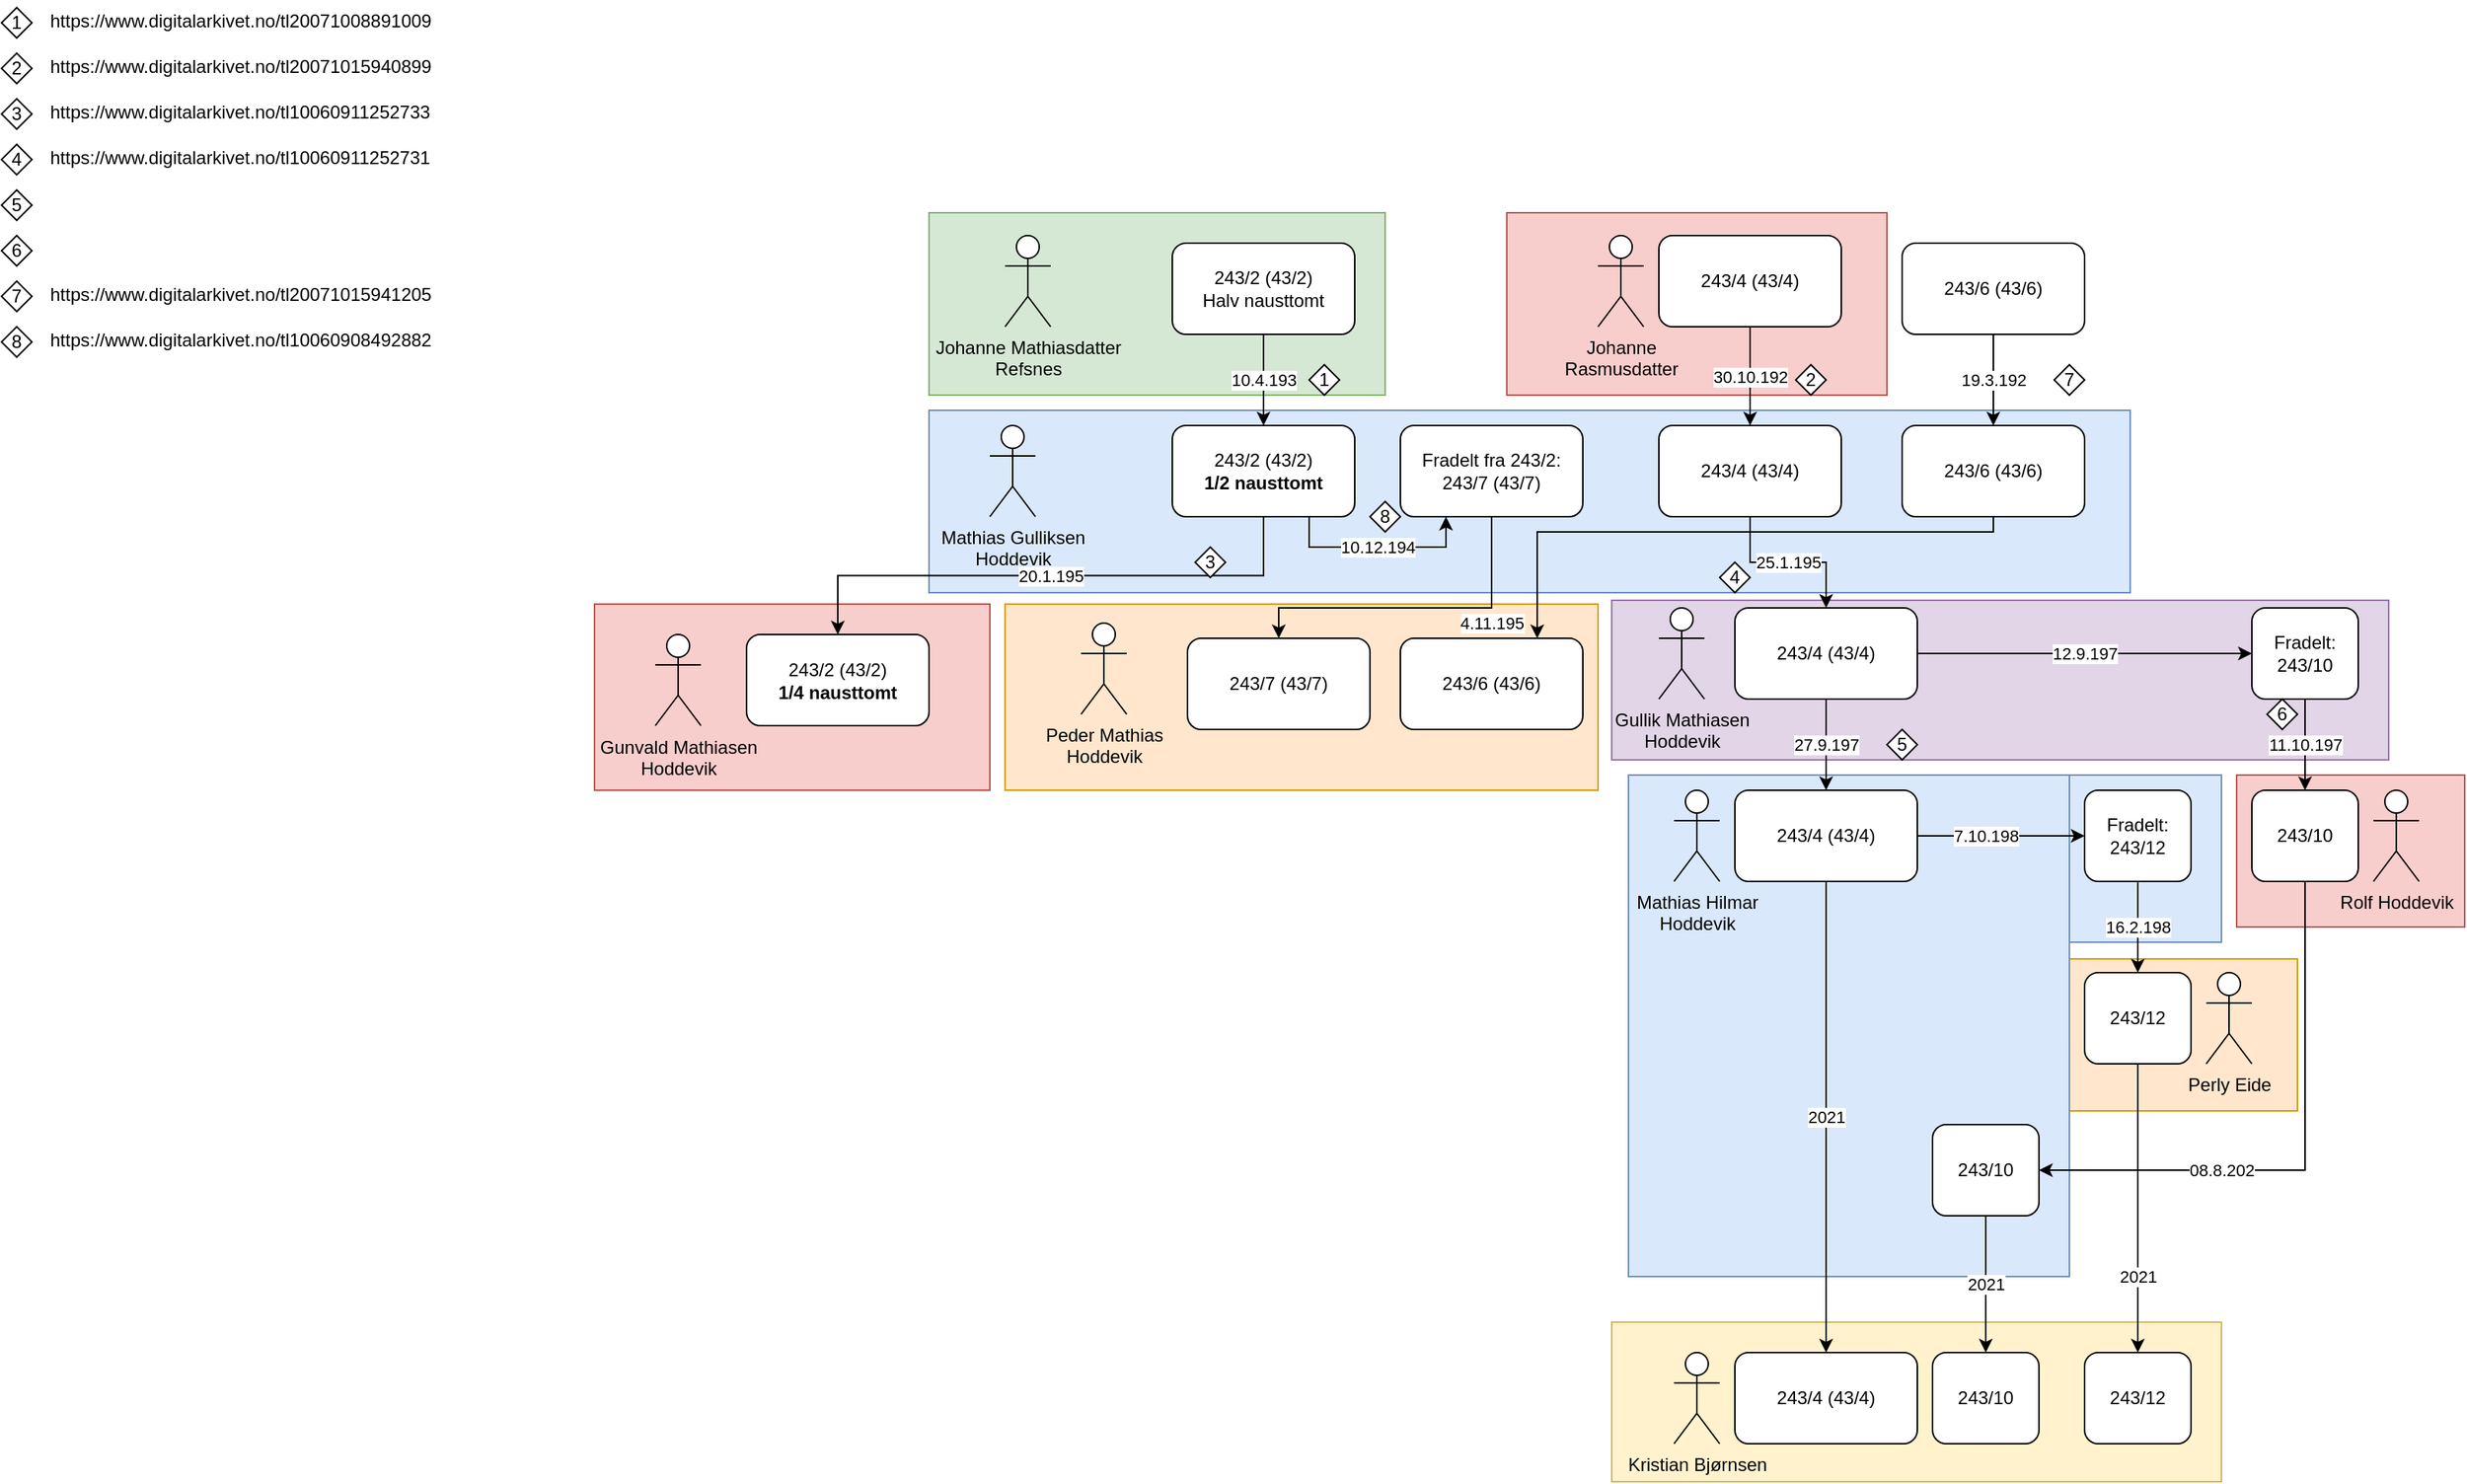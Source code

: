 <mxfile version="15.9.1" type="github"><diagram id="VGcnwYesqyml9V21zU-Q" name="Page-1"><mxGraphModel dx="2523" dy="1985" grid="1" gridSize="10" guides="1" tooltips="1" connect="1" arrows="1" fold="1" page="1" pageScale="1" pageWidth="850" pageHeight="1100" math="0" shadow="0"><root><mxCell id="0"/><mxCell id="1" parent="0"/><mxCell id="aPMgfKsd6XD0Kq4_QEnX-32" value="" style="rounded=0;whiteSpace=wrap;html=1;fillColor=#f8cecc;strokeColor=#b85450;" vertex="1" parent="1"><mxGeometry x="20" y="337.5" width="260" height="122.5" as="geometry"/></mxCell><mxCell id="aPMgfKsd6XD0Kq4_QEnX-31" value="" style="rounded=0;whiteSpace=wrap;html=1;fillColor=#ffe6cc;strokeColor=#d79b00;" vertex="1" parent="1"><mxGeometry x="290" y="337.5" width="390" height="122.5" as="geometry"/></mxCell><mxCell id="aPMgfKsd6XD0Kq4_QEnX-22" value="" style="rounded=0;whiteSpace=wrap;html=1;fillColor=#fff2cc;strokeColor=#d6b656;" vertex="1" parent="1"><mxGeometry x="689" y="810" width="401" height="105" as="geometry"/></mxCell><mxCell id="aPMgfKsd6XD0Kq4_QEnX-21" value="" style="rounded=0;whiteSpace=wrap;html=1;fillColor=#ffe6cc;strokeColor=#d79b00;" vertex="1" parent="1"><mxGeometry x="990" y="571" width="150" height="100" as="geometry"/></mxCell><mxCell id="aPMgfKsd6XD0Kq4_QEnX-20" value="" style="rounded=0;whiteSpace=wrap;html=1;fillColor=#f8cecc;strokeColor=#b85450;" vertex="1" parent="1"><mxGeometry x="1100" y="450" width="150" height="100" as="geometry"/></mxCell><mxCell id="aPMgfKsd6XD0Kq4_QEnX-19" value="" style="rounded=0;whiteSpace=wrap;html=1;fillColor=#e1d5e7;strokeColor=#9673a6;" vertex="1" parent="1"><mxGeometry x="689" y="335" width="511" height="105" as="geometry"/></mxCell><mxCell id="aPMgfKsd6XD0Kq4_QEnX-18" value="" style="rounded=0;whiteSpace=wrap;html=1;fillColor=#dae8fc;strokeColor=#6c8ebf;" vertex="1" parent="1"><mxGeometry x="990" y="450" width="100" height="110" as="geometry"/></mxCell><mxCell id="aPMgfKsd6XD0Kq4_QEnX-17" value="" style="rounded=0;whiteSpace=wrap;html=1;fillColor=#dae8fc;strokeColor=#6c8ebf;" vertex="1" parent="1"><mxGeometry x="240" y="210" width="790" height="120" as="geometry"/></mxCell><mxCell id="aPMgfKsd6XD0Kq4_QEnX-16" value="" style="rounded=0;whiteSpace=wrap;html=1;fillColor=#f8cecc;strokeColor=#b85450;" vertex="1" parent="1"><mxGeometry x="620" y="80" width="250" height="120" as="geometry"/></mxCell><mxCell id="aPMgfKsd6XD0Kq4_QEnX-15" value="" style="rounded=0;whiteSpace=wrap;html=1;fillColor=#d5e8d4;strokeColor=#82b366;" vertex="1" parent="1"><mxGeometry x="240" y="80" width="300" height="120" as="geometry"/></mxCell><mxCell id="aPMgfKsd6XD0Kq4_QEnX-14" value="" style="rounded=0;whiteSpace=wrap;html=1;fillColor=#dae8fc;strokeColor=#6c8ebf;" vertex="1" parent="1"><mxGeometry x="700" y="450" width="290" height="330" as="geometry"/></mxCell><mxCell id="n3LIBNpig3P7wFcRrK4--1" value="Mathias Gulliksen&lt;br&gt;Hoddevik" style="shape=umlActor;verticalLabelPosition=bottom;verticalAlign=top;html=1;outlineConnect=0;" parent="1" vertex="1"><mxGeometry x="280" y="220" width="30" height="60" as="geometry"/></mxCell><mxCell id="n3LIBNpig3P7wFcRrK4--10" value="25.1.195" style="edgeStyle=orthogonalEdgeStyle;rounded=0;orthogonalLoop=1;jettySize=auto;html=1;exitX=0.5;exitY=1;exitDx=0;exitDy=0;entryX=0.5;entryY=0;entryDx=0;entryDy=0;fillColor=#FF0000;" parent="1" source="n3LIBNpig3P7wFcRrK4--3" target="n3LIBNpig3P7wFcRrK4--9" edge="1"><mxGeometry relative="1" as="geometry"/></mxCell><mxCell id="n3LIBNpig3P7wFcRrK4--3" value="&lt;div&gt;243/4 (43/4)&lt;/div&gt;" style="rounded=1;whiteSpace=wrap;html=1;" parent="1" vertex="1"><mxGeometry x="720" y="220" width="120" height="60" as="geometry"/></mxCell><mxCell id="n3LIBNpig3P7wFcRrK4--8" value="Gunvald Mathiasen&lt;br&gt;Hoddevik" style="shape=umlActor;verticalLabelPosition=bottom;verticalAlign=top;html=1;outlineConnect=0;" parent="1" vertex="1"><mxGeometry x="60" y="357.5" width="30" height="60" as="geometry"/></mxCell><mxCell id="n3LIBNpig3P7wFcRrK4--22" value="27.9.197" style="edgeStyle=orthogonalEdgeStyle;rounded=0;orthogonalLoop=1;jettySize=auto;html=1;exitX=0.5;exitY=1;exitDx=0;exitDy=0;entryX=0.5;entryY=0;entryDx=0;entryDy=0;" parent="1" source="n3LIBNpig3P7wFcRrK4--9" target="n3LIBNpig3P7wFcRrK4--21" edge="1"><mxGeometry relative="1" as="geometry"/></mxCell><mxCell id="n3LIBNpig3P7wFcRrK4--9" value="&lt;div&gt;243/4 (43/4)&lt;/div&gt;" style="rounded=1;whiteSpace=wrap;html=1;" parent="1" vertex="1"><mxGeometry x="770" y="340" width="120" height="60" as="geometry"/></mxCell><mxCell id="n3LIBNpig3P7wFcRrK4--11" value="Gullik Mathiasen&lt;br&gt;Hoddevik" style="shape=umlActor;verticalLabelPosition=bottom;verticalAlign=top;html=1;outlineConnect=0;" parent="1" vertex="1"><mxGeometry x="720" y="340" width="30" height="60" as="geometry"/></mxCell><mxCell id="n3LIBNpig3P7wFcRrK4--14" value="&lt;div&gt;243/2 (43/2)&lt;/div&gt;&lt;b&gt;1/4 nausttomt&lt;/b&gt;" style="rounded=1;whiteSpace=wrap;html=1;" parent="1" vertex="1"><mxGeometry x="120" y="357.5" width="120" height="60" as="geometry"/></mxCell><mxCell id="n3LIBNpig3P7wFcRrK4--78" value="10.4.193" style="edgeStyle=orthogonalEdgeStyle;rounded=0;orthogonalLoop=1;jettySize=auto;html=1;exitX=0.5;exitY=1;exitDx=0;exitDy=0;entryX=0.5;entryY=0;entryDx=0;entryDy=0;fillColor=#FF0000;" parent="1" source="n3LIBNpig3P7wFcRrK4--15" target="n3LIBNpig3P7wFcRrK4--16" edge="1"><mxGeometry relative="1" as="geometry"/></mxCell><mxCell id="n3LIBNpig3P7wFcRrK4--15" value="&lt;div&gt;243/2 (43/2)&lt;/div&gt;&lt;div&gt;Halv nausttomt&lt;br&gt;&lt;/div&gt;" style="rounded=1;whiteSpace=wrap;html=1;" parent="1" vertex="1"><mxGeometry x="400" y="100" width="120" height="60" as="geometry"/></mxCell><mxCell id="n3LIBNpig3P7wFcRrK4--66" value="20.1.195" style="edgeStyle=orthogonalEdgeStyle;rounded=0;orthogonalLoop=1;jettySize=auto;html=1;exitX=0.5;exitY=1;exitDx=0;exitDy=0;entryX=0.5;entryY=0;entryDx=0;entryDy=0;fillColor=#FF0000;" parent="1" source="n3LIBNpig3P7wFcRrK4--16" target="n3LIBNpig3P7wFcRrK4--14" edge="1"><mxGeometry relative="1" as="geometry"/></mxCell><mxCell id="aPMgfKsd6XD0Kq4_QEnX-5" value="10.12.194" style="edgeStyle=orthogonalEdgeStyle;rounded=0;orthogonalLoop=1;jettySize=auto;html=1;exitX=0.75;exitY=1;exitDx=0;exitDy=0;entryX=0.25;entryY=1;entryDx=0;entryDy=0;" edge="1" parent="1" source="n3LIBNpig3P7wFcRrK4--16" target="aPMgfKsd6XD0Kq4_QEnX-3"><mxGeometry relative="1" as="geometry"><Array as="points"><mxPoint x="490" y="300"/><mxPoint x="580" y="300"/></Array></mxGeometry></mxCell><mxCell id="n3LIBNpig3P7wFcRrK4--16" value="&lt;div&gt;243/2 (43/2)&lt;/div&gt;&lt;div&gt;&lt;b&gt;1/2 nausttomt&lt;/b&gt;&lt;br&gt;&lt;/div&gt;" style="rounded=1;whiteSpace=wrap;html=1;" parent="1" vertex="1"><mxGeometry x="400" y="220" width="120" height="60" as="geometry"/></mxCell><mxCell id="n3LIBNpig3P7wFcRrK4--17" value="Mathias Hilmar&lt;br&gt;Hoddevik" style="shape=umlActor;verticalLabelPosition=bottom;verticalAlign=top;html=1;outlineConnect=0;" parent="1" vertex="1"><mxGeometry x="730" y="460" width="30" height="60" as="geometry"/></mxCell><mxCell id="n3LIBNpig3P7wFcRrK4--18" value="Kristian Bjørnsen" style="shape=umlActor;verticalLabelPosition=bottom;verticalAlign=top;html=1;outlineConnect=0;" parent="1" vertex="1"><mxGeometry x="730" y="830" width="30" height="60" as="geometry"/></mxCell><mxCell id="n3LIBNpig3P7wFcRrK4--19" value="&lt;div&gt;243/4 (43/4)&lt;/div&gt;" style="rounded=1;whiteSpace=wrap;html=1;" parent="1" vertex="1"><mxGeometry x="770" y="830" width="120" height="60" as="geometry"/></mxCell><mxCell id="n3LIBNpig3P7wFcRrK4--26" value="12.9.197" style="edgeStyle=orthogonalEdgeStyle;rounded=0;orthogonalLoop=1;jettySize=auto;html=1;exitX=1;exitY=0.5;exitDx=0;exitDy=0;entryX=0;entryY=0.5;entryDx=0;entryDy=0;" parent="1" source="n3LIBNpig3P7wFcRrK4--9" target="n3LIBNpig3P7wFcRrK4--24" edge="1"><mxGeometry relative="1" as="geometry"><Array as="points"><mxPoint x="910" y="370"/><mxPoint x="910" y="370"/></Array></mxGeometry></mxCell><mxCell id="n3LIBNpig3P7wFcRrK4--27" value="7.10.198" style="edgeStyle=orthogonalEdgeStyle;rounded=0;orthogonalLoop=1;jettySize=auto;html=1;exitX=1;exitY=0.5;exitDx=0;exitDy=0;entryX=0;entryY=0.5;entryDx=0;entryDy=0;" parent="1" source="n3LIBNpig3P7wFcRrK4--21" target="n3LIBNpig3P7wFcRrK4--25" edge="1"><mxGeometry x="-0.185" relative="1" as="geometry"><Array as="points"><mxPoint x="940" y="490"/><mxPoint x="940" y="490"/></Array><mxPoint as="offset"/></mxGeometry></mxCell><mxCell id="n3LIBNpig3P7wFcRrK4--21" value="&lt;div&gt;243/4 (43/4)&lt;/div&gt;" style="rounded=1;whiteSpace=wrap;html=1;" parent="1" vertex="1"><mxGeometry x="770" y="460" width="120" height="60" as="geometry"/></mxCell><mxCell id="n3LIBNpig3P7wFcRrK4--37" value="11.10.197" style="edgeStyle=orthogonalEdgeStyle;rounded=0;orthogonalLoop=1;jettySize=auto;html=1;exitX=0.5;exitY=1;exitDx=0;exitDy=0;entryX=0.5;entryY=0;entryDx=0;entryDy=0;" parent="1" source="n3LIBNpig3P7wFcRrK4--24" target="n3LIBNpig3P7wFcRrK4--36" edge="1"><mxGeometry relative="1" as="geometry"/></mxCell><mxCell id="n3LIBNpig3P7wFcRrK4--24" value="Fradelt:&lt;br&gt;243/10" style="rounded=1;whiteSpace=wrap;html=1;" parent="1" vertex="1"><mxGeometry x="1110" y="340" width="70" height="60" as="geometry"/></mxCell><mxCell id="n3LIBNpig3P7wFcRrK4--40" value="16.2.198" style="edgeStyle=orthogonalEdgeStyle;rounded=0;orthogonalLoop=1;jettySize=auto;html=1;exitX=0.5;exitY=1;exitDx=0;exitDy=0;entryX=0.5;entryY=0;entryDx=0;entryDy=0;" parent="1" source="n3LIBNpig3P7wFcRrK4--25" target="n3LIBNpig3P7wFcRrK4--39" edge="1"><mxGeometry relative="1" as="geometry"/></mxCell><mxCell id="n3LIBNpig3P7wFcRrK4--25" value="Fradelt:&lt;br&gt;243/12" style="rounded=1;whiteSpace=wrap;html=1;" parent="1" vertex="1"><mxGeometry x="1000" y="460" width="70" height="60" as="geometry"/></mxCell><mxCell id="n3LIBNpig3P7wFcRrK4--32" value="Perly Eide" style="shape=umlActor;verticalLabelPosition=bottom;verticalAlign=top;html=1;outlineConnect=0;" parent="1" vertex="1"><mxGeometry x="1080" y="580" width="30" height="60" as="geometry"/></mxCell><mxCell id="n3LIBNpig3P7wFcRrK4--35" value="Rolf Hoddevik" style="shape=umlActor;verticalLabelPosition=bottom;verticalAlign=top;html=1;outlineConnect=0;" parent="1" vertex="1"><mxGeometry x="1190" y="460" width="30" height="60" as="geometry"/></mxCell><mxCell id="n3LIBNpig3P7wFcRrK4--47" value="08.8.202" style="edgeStyle=orthogonalEdgeStyle;rounded=0;orthogonalLoop=1;jettySize=auto;html=1;exitX=0.5;exitY=1;exitDx=0;exitDy=0;entryX=1;entryY=0.5;entryDx=0;entryDy=0;" parent="1" source="n3LIBNpig3P7wFcRrK4--36" target="n3LIBNpig3P7wFcRrK4--46" edge="1"><mxGeometry x="0.343" relative="1" as="geometry"><mxPoint as="offset"/></mxGeometry></mxCell><mxCell id="n3LIBNpig3P7wFcRrK4--36" value="243/10" style="rounded=1;whiteSpace=wrap;html=1;" parent="1" vertex="1"><mxGeometry x="1110" y="460" width="70" height="60" as="geometry"/></mxCell><mxCell id="n3LIBNpig3P7wFcRrK4--53" value="2021" style="edgeStyle=orthogonalEdgeStyle;rounded=0;orthogonalLoop=1;jettySize=auto;html=1;exitX=0.5;exitY=1;exitDx=0;exitDy=0;entryX=0.5;entryY=0;entryDx=0;entryDy=0;" parent="1" source="n3LIBNpig3P7wFcRrK4--39" target="n3LIBNpig3P7wFcRrK4--49" edge="1"><mxGeometry x="0.474" relative="1" as="geometry"><mxPoint as="offset"/></mxGeometry></mxCell><mxCell id="n3LIBNpig3P7wFcRrK4--39" value="243/12" style="rounded=1;whiteSpace=wrap;html=1;" parent="1" vertex="1"><mxGeometry x="1000" y="580" width="70" height="60" as="geometry"/></mxCell><mxCell id="n3LIBNpig3P7wFcRrK4--51" value="2021" style="edgeStyle=orthogonalEdgeStyle;rounded=0;orthogonalLoop=1;jettySize=auto;html=1;exitX=0.5;exitY=1;exitDx=0;exitDy=0;entryX=0.5;entryY=0;entryDx=0;entryDy=0;" parent="1" source="n3LIBNpig3P7wFcRrK4--21" target="n3LIBNpig3P7wFcRrK4--19" edge="1"><mxGeometry relative="1" as="geometry"><mxPoint x="830.0" y="740" as="sourcePoint"/></mxGeometry></mxCell><mxCell id="n3LIBNpig3P7wFcRrK4--52" value="2021" style="edgeStyle=orthogonalEdgeStyle;rounded=0;orthogonalLoop=1;jettySize=auto;html=1;exitX=0.5;exitY=1;exitDx=0;exitDy=0;entryX=0.5;entryY=0;entryDx=0;entryDy=0;" parent="1" source="n3LIBNpig3P7wFcRrK4--46" target="n3LIBNpig3P7wFcRrK4--48" edge="1"><mxGeometry relative="1" as="geometry"/></mxCell><mxCell id="n3LIBNpig3P7wFcRrK4--46" value="243/10" style="rounded=1;whiteSpace=wrap;html=1;" parent="1" vertex="1"><mxGeometry x="900" y="680" width="70" height="60" as="geometry"/></mxCell><mxCell id="n3LIBNpig3P7wFcRrK4--48" value="243/10" style="rounded=1;whiteSpace=wrap;html=1;" parent="1" vertex="1"><mxGeometry x="900" y="830" width="70" height="60" as="geometry"/></mxCell><mxCell id="n3LIBNpig3P7wFcRrK4--49" value="243/12" style="rounded=1;whiteSpace=wrap;html=1;" parent="1" vertex="1"><mxGeometry x="1000" y="830" width="70" height="60" as="geometry"/></mxCell><mxCell id="aPMgfKsd6XD0Kq4_QEnX-30" style="edgeStyle=orthogonalEdgeStyle;rounded=0;orthogonalLoop=1;jettySize=auto;html=1;exitX=0.5;exitY=1;exitDx=0;exitDy=0;entryX=0.75;entryY=0;entryDx=0;entryDy=0;" edge="1" parent="1" source="n3LIBNpig3P7wFcRrK4--60" target="aPMgfKsd6XD0Kq4_QEnX-28"><mxGeometry relative="1" as="geometry"><Array as="points"><mxPoint x="940" y="290"/><mxPoint x="640" y="290"/></Array></mxGeometry></mxCell><mxCell id="n3LIBNpig3P7wFcRrK4--60" value="&lt;div&gt;243/6 (43/6)&lt;/div&gt;" style="rounded=1;whiteSpace=wrap;html=1;" parent="1" vertex="1"><mxGeometry x="880" y="220" width="120" height="60" as="geometry"/></mxCell><mxCell id="n3LIBNpig3P7wFcRrK4--74" value="Johanne&lt;br&gt;Rasmusdatter" style="shape=umlActor;verticalLabelPosition=bottom;verticalAlign=top;html=1;outlineConnect=0;" parent="1" vertex="1"><mxGeometry x="680" y="95" width="30" height="60" as="geometry"/></mxCell><mxCell id="n3LIBNpig3P7wFcRrK4--76" value="30.10.192" style="edgeStyle=orthogonalEdgeStyle;rounded=0;orthogonalLoop=1;jettySize=auto;html=1;exitX=0.5;exitY=1;exitDx=0;exitDy=0;entryX=0.5;entryY=0;entryDx=0;entryDy=0;fillColor=#FF0000;" parent="1" source="n3LIBNpig3P7wFcRrK4--75" target="n3LIBNpig3P7wFcRrK4--3" edge="1"><mxGeometry relative="1" as="geometry"/></mxCell><mxCell id="n3LIBNpig3P7wFcRrK4--75" value="&lt;div&gt;243/4 (43/4)&lt;/div&gt;" style="rounded=1;whiteSpace=wrap;html=1;" parent="1" vertex="1"><mxGeometry x="720" y="95" width="120" height="60" as="geometry"/></mxCell><mxCell id="n3LIBNpig3P7wFcRrK4--77" value="Johanne Mathiasdatter&lt;br&gt;Refsnes" style="shape=umlActor;verticalLabelPosition=bottom;verticalAlign=top;html=1;outlineConnect=0;" parent="1" vertex="1"><mxGeometry x="290" y="95" width="30" height="60" as="geometry"/></mxCell><mxCell id="n3LIBNpig3P7wFcRrK4--83" value="1" style="whiteSpace=wrap;html=1;shape=mxgraph.basic.octagon2;align=center;verticalAlign=middle;dx=15;" parent="1" vertex="1"><mxGeometry x="490" y="180" width="20" height="20" as="geometry"/></mxCell><mxCell id="n3LIBNpig3P7wFcRrK4--84" value="2" style="whiteSpace=wrap;html=1;shape=mxgraph.basic.octagon2;align=center;verticalAlign=middle;dx=15;" parent="1" vertex="1"><mxGeometry x="810" y="180" width="20" height="20" as="geometry"/></mxCell><mxCell id="n3LIBNpig3P7wFcRrK4--85" value="3" style="whiteSpace=wrap;html=1;shape=mxgraph.basic.octagon2;align=center;verticalAlign=middle;dx=15;" parent="1" vertex="1"><mxGeometry x="415" y="300" width="20" height="20" as="geometry"/></mxCell><mxCell id="n3LIBNpig3P7wFcRrK4--86" value="4" style="whiteSpace=wrap;html=1;shape=mxgraph.basic.octagon2;align=center;verticalAlign=middle;dx=5;" parent="1" vertex="1"><mxGeometry x="760" y="310" width="20" height="20" as="geometry"/></mxCell><mxCell id="n3LIBNpig3P7wFcRrK4--87" value="5" style="whiteSpace=wrap;html=1;shape=mxgraph.basic.octagon2;align=center;verticalAlign=middle;dx=15;" parent="1" vertex="1"><mxGeometry x="870" y="420" width="20" height="20" as="geometry"/></mxCell><mxCell id="n3LIBNpig3P7wFcRrK4--88" value="6" style="whiteSpace=wrap;html=1;shape=mxgraph.basic.octagon2;align=center;verticalAlign=middle;dx=15;" parent="1" vertex="1"><mxGeometry x="1120" y="400" width="20" height="20" as="geometry"/></mxCell><mxCell id="n3LIBNpig3P7wFcRrK4--89" value="1" style="whiteSpace=wrap;html=1;shape=mxgraph.basic.octagon2;align=center;verticalAlign=middle;dx=15;" parent="1" vertex="1"><mxGeometry x="-370" y="-55" width="20" height="20" as="geometry"/></mxCell><mxCell id="n3LIBNpig3P7wFcRrK4--90" value="2" style="whiteSpace=wrap;html=1;shape=mxgraph.basic.octagon2;align=center;verticalAlign=middle;dx=15;" parent="1" vertex="1"><mxGeometry x="-370" y="-25" width="20" height="20" as="geometry"/></mxCell><mxCell id="n3LIBNpig3P7wFcRrK4--93" value="3" style="whiteSpace=wrap;html=1;shape=mxgraph.basic.octagon2;align=center;verticalAlign=middle;dx=15;" parent="1" vertex="1"><mxGeometry x="-370" y="5" width="20" height="20" as="geometry"/></mxCell><mxCell id="n3LIBNpig3P7wFcRrK4--95" value="5" style="whiteSpace=wrap;html=1;shape=mxgraph.basic.octagon2;align=center;verticalAlign=middle;dx=15;" parent="1" vertex="1"><mxGeometry x="-370" y="65" width="20" height="20" as="geometry"/></mxCell><mxCell id="n3LIBNpig3P7wFcRrK4--96" value="4" style="whiteSpace=wrap;html=1;shape=mxgraph.basic.octagon2;align=center;verticalAlign=middle;dx=5;" parent="1" vertex="1"><mxGeometry x="-370" y="35" width="20" height="20" as="geometry"/></mxCell><UserObject label="https://www.digitalarkivet.no/tl10060911252731" link="https://www.digitalarkivet.no/tl10060911252731" id="n3LIBNpig3P7wFcRrK4--97"><mxCell style="text;whiteSpace=wrap;html=1;" parent="1" vertex="1"><mxGeometry x="-340" y="30" width="280" height="30" as="geometry"/></mxCell></UserObject><UserObject label="https://www.digitalarkivet.no/tl10060911252733" link="https://www.digitalarkivet.no/tl10060911252733" id="n3LIBNpig3P7wFcRrK4--98"><mxCell style="text;whiteSpace=wrap;html=1;" parent="1" vertex="1"><mxGeometry x="-340" width="280" height="30" as="geometry"/></mxCell></UserObject><UserObject label="https://www.digitalarkivet.no/tl20071015940899" link="https://www.digitalarkivet.no/tl20071015940899" id="n3LIBNpig3P7wFcRrK4--99"><mxCell style="text;whiteSpace=wrap;html=1;" parent="1" vertex="1"><mxGeometry x="-340" y="-30" width="280" height="30" as="geometry"/></mxCell></UserObject><mxCell id="n3LIBNpig3P7wFcRrK4--100" value="6" style="whiteSpace=wrap;html=1;shape=mxgraph.basic.octagon2;align=center;verticalAlign=middle;dx=15;" parent="1" vertex="1"><mxGeometry x="-370" y="95" width="20" height="20" as="geometry"/></mxCell><UserObject label="https://www.digitalarkivet.no/tl20071008891009" link="https://www.digitalarkivet.no/tl20071008891009" id="aPMgfKsd6XD0Kq4_QEnX-1"><mxCell style="text;whiteSpace=wrap;html=1;" vertex="1" parent="1"><mxGeometry x="-340" y="-60" width="280" height="30" as="geometry"/></mxCell></UserObject><mxCell id="aPMgfKsd6XD0Kq4_QEnX-4" value="19.3.192" style="edgeStyle=orthogonalEdgeStyle;rounded=0;orthogonalLoop=1;jettySize=auto;html=1;exitX=0.5;exitY=1;exitDx=0;exitDy=0;entryX=0.5;entryY=0;entryDx=0;entryDy=0;" edge="1" parent="1" source="aPMgfKsd6XD0Kq4_QEnX-2" target="n3LIBNpig3P7wFcRrK4--60"><mxGeometry relative="1" as="geometry"/></mxCell><mxCell id="aPMgfKsd6XD0Kq4_QEnX-2" value="&lt;div&gt;243/6 (43/6)&lt;/div&gt;" style="rounded=1;whiteSpace=wrap;html=1;" vertex="1" parent="1"><mxGeometry x="880" y="100" width="120" height="60" as="geometry"/></mxCell><mxCell id="aPMgfKsd6XD0Kq4_QEnX-29" value="4.11.195" style="edgeStyle=orthogonalEdgeStyle;rounded=0;orthogonalLoop=1;jettySize=auto;html=1;exitX=0.5;exitY=1;exitDx=0;exitDy=0;entryX=0.5;entryY=0;entryDx=0;entryDy=0;" edge="1" parent="1" source="aPMgfKsd6XD0Kq4_QEnX-3" target="aPMgfKsd6XD0Kq4_QEnX-27"><mxGeometry x="-0.455" y="10" relative="1" as="geometry"><Array as="points"><mxPoint x="610" y="340"/><mxPoint x="470" y="340"/></Array><mxPoint as="offset"/></mxGeometry></mxCell><mxCell id="aPMgfKsd6XD0Kq4_QEnX-3" value="&lt;div&gt;Fradelt fra 243/2:&lt;br&gt;243/7 (43/7)&lt;/div&gt;" style="rounded=1;whiteSpace=wrap;html=1;" vertex="1" parent="1"><mxGeometry x="550" y="220" width="120" height="60" as="geometry"/></mxCell><mxCell id="aPMgfKsd6XD0Kq4_QEnX-6" value="7" style="whiteSpace=wrap;html=1;shape=mxgraph.basic.octagon2;align=center;verticalAlign=middle;dx=15;" vertex="1" parent="1"><mxGeometry x="980" y="180" width="20" height="20" as="geometry"/></mxCell><mxCell id="aPMgfKsd6XD0Kq4_QEnX-7" value="7" style="whiteSpace=wrap;html=1;shape=mxgraph.basic.octagon2;align=center;verticalAlign=middle;dx=5;" vertex="1" parent="1"><mxGeometry x="-370" y="125" width="20" height="20" as="geometry"/></mxCell><UserObject label="https://www.digitalarkivet.no/tl20071015941205" link="https://www.digitalarkivet.no/tl20071015941205" id="aPMgfKsd6XD0Kq4_QEnX-8"><mxCell style="text;whiteSpace=wrap;html=1;" vertex="1" parent="1"><mxGeometry x="-340" y="120" width="280" height="30" as="geometry"/></mxCell></UserObject><UserObject label="https://www.digitalarkivet.no/tl10060908492882" link="https://www.digitalarkivet.no/tl10060908492882" id="aPMgfKsd6XD0Kq4_QEnX-10"><mxCell style="text;whiteSpace=wrap;html=1;" vertex="1" parent="1"><mxGeometry x="-340" y="150" width="280" height="30" as="geometry"/></mxCell></UserObject><mxCell id="aPMgfKsd6XD0Kq4_QEnX-11" value="8" style="whiteSpace=wrap;html=1;shape=mxgraph.basic.octagon2;align=center;verticalAlign=middle;dx=5;" vertex="1" parent="1"><mxGeometry x="530" y="270" width="20" height="20" as="geometry"/></mxCell><mxCell id="aPMgfKsd6XD0Kq4_QEnX-12" value="8" style="whiteSpace=wrap;html=1;shape=mxgraph.basic.octagon2;align=center;verticalAlign=middle;dx=5;" vertex="1" parent="1"><mxGeometry x="-370" y="155" width="20" height="20" as="geometry"/></mxCell><mxCell id="aPMgfKsd6XD0Kq4_QEnX-24" value="Peder Mathias&lt;br&gt;Hoddevik" style="shape=umlActor;verticalLabelPosition=bottom;verticalAlign=top;html=1;outlineConnect=0;" vertex="1" parent="1"><mxGeometry x="340" y="350" width="30" height="60" as="geometry"/></mxCell><mxCell id="aPMgfKsd6XD0Kq4_QEnX-27" value="&lt;div&gt;243/7 (43/7)&lt;/div&gt;" style="rounded=1;whiteSpace=wrap;html=1;" vertex="1" parent="1"><mxGeometry x="410" y="360" width="120" height="60" as="geometry"/></mxCell><mxCell id="aPMgfKsd6XD0Kq4_QEnX-28" value="&lt;div&gt;243/6 (43/6)&lt;/div&gt;" style="rounded=1;whiteSpace=wrap;html=1;" vertex="1" parent="1"><mxGeometry x="550" y="360" width="120" height="60" as="geometry"/></mxCell></root></mxGraphModel></diagram></mxfile>